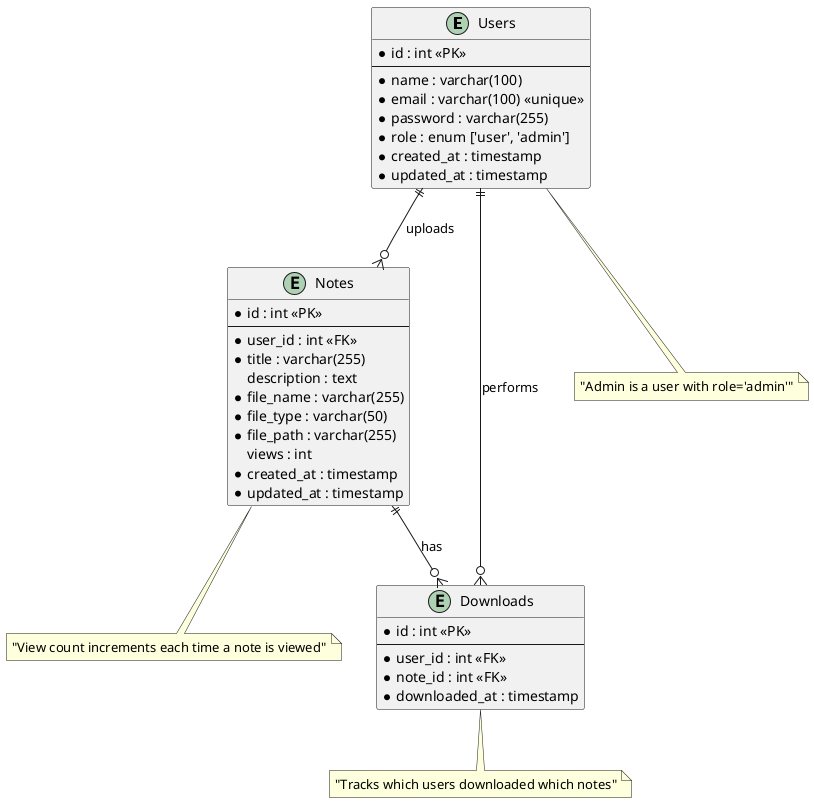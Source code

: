 @startuml Notes Sharing Platform - Entity Relationship Diagram

' Define entities
entity "Users" as users {
  * id : int <<PK>>
  --
  * name : varchar(100)
  * email : varchar(100) <<unique>>
  * password : varchar(255)
  * role : enum ['user', 'admin']
  * created_at : timestamp
  * updated_at : timestamp
}

entity "Notes" as notes {
  * id : int <<PK>>
  --
  * user_id : int <<FK>>
  * title : varchar(255)
  description : text
  * file_name : varchar(255)
  * file_type : varchar(50)
  * file_path : varchar(255)
  views : int
  * created_at : timestamp
  * updated_at : timestamp
}

entity "Downloads" as downloads {
  * id : int <<PK>>
  --
  * user_id : int <<FK>>
  * note_id : int <<FK>>
  * downloaded_at : timestamp
}

' Define relationships
users ||--o{ notes : "uploads"
users ||--o{ downloads : "performs"
notes ||--o{ downloads : "has"

' Add notes
note bottom of users : "Admin is a user with role='admin'"
note bottom of downloads : "Tracks which users downloaded which notes"
note bottom of notes : "View count increments each time a note is viewed"

@enduml